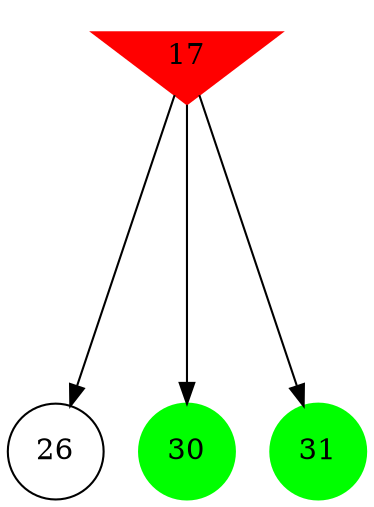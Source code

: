 digraph brain {
	ranksep=2.0;
	17 [shape=invtriangle,style=filled,color=red];
	26 [shape=circle,color=black];
	30 [shape=circle,style=filled,color=green];
	31 [shape=circle,style=filled,color=green];
	17	->	26;
	17	->	30;
	17	->	31;
	{ rank=same; 17; }
	{ rank=same; 26; }
	{ rank=same; 30; 31; }
}
